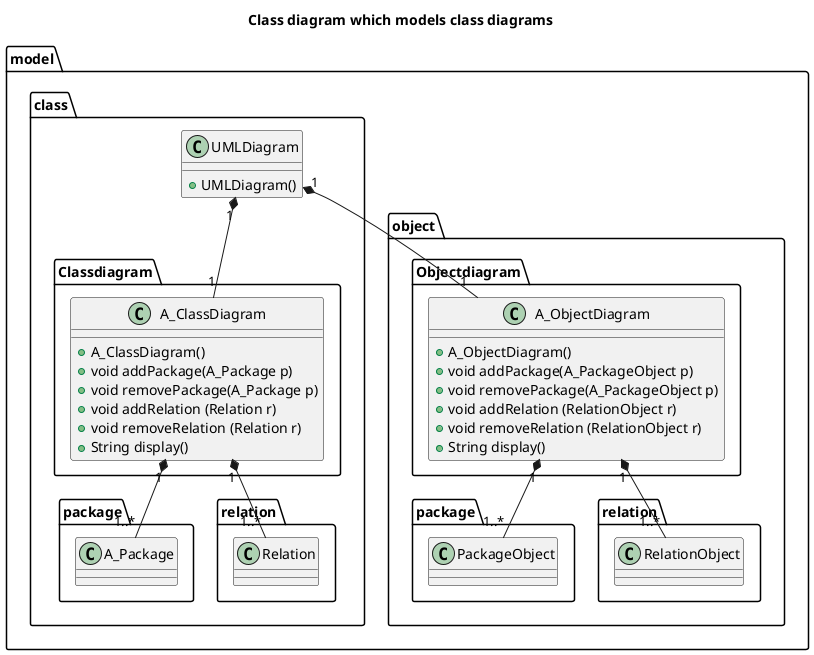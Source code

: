 @startuml

title Class diagram which models class diagrams

package model.class <<folder>> {

	class UMLDiagram {
		+ UMLDiagram()
	}

	package model.class.Classdiagram <<folder>> {

		 class A_ClassDiagram {
		 	+ A_ClassDiagram()
		 	+ void addPackage(A_Package p)
		 	+ void removePackage(A_Package p)
		 	+ void addRelation (Relation r)
		 	+ void removeRelation (Relation r)
		 	+ String display()
		}
	}


	package model.class.package <<folder>> {
		class A_Package {
		}
	}

	package model.class.relation <<folder>> {
		class Relation {
		}
	}

	A_ClassDiagram "1" *-- "1..*" A_Package
	A_ClassDiagram "1" *-- "1..*" Relation


	package model.object.Objectdiagram <<folder>> {

		 class A_ObjectDiagram {
		 	+ A_ObjectDiagram()
		 	+ void addPackage(A_PackageObject p)
		 	+ void removePackage(A_PackageObject p)
		 	+ void addRelation (RelationObject r)
		 	+ void removeRelation (RelationObject r)
		 	+ String display()
		}
	}

	package model.object.package <<folder>> {
		class PackageObject {
		}
	}

	package model.object.relation <<folder>> {
		class RelationObject {
		}
	}

	A_ObjectDiagram "1" *-- "1..*" PackageObject
	A_ObjectDiagram "1" *-- "1..*" RelationObject

	UMLDiagram  "1" *-- "1" A_ObjectDiagram
	UMLDiagram  "1" *-- "1" A_ClassDiagram
}



@enduml